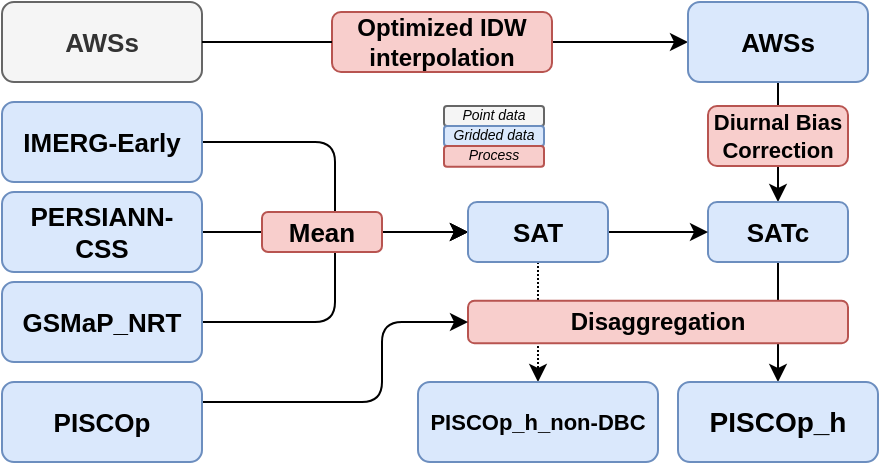 <mxfile version="15.8.8" type="github">
  <diagram id="AUPCx3ZcEh8xyHO7lobR" name="Page-1">
    <mxGraphModel dx="686" dy="261" grid="1" gridSize="10" guides="1" tooltips="1" connect="1" arrows="1" fold="1" page="1" pageScale="1" pageWidth="127" pageHeight="100" math="0" shadow="0">
      <root>
        <mxCell id="0" />
        <mxCell id="1" parent="0" />
        <mxCell id="jQmMu3PM0PKKtOCnxIjw-53" style="edgeStyle=orthogonalEdgeStyle;rounded=0;orthogonalLoop=1;jettySize=auto;html=1;entryX=0.5;entryY=0;entryDx=0;entryDy=0;fontSize=10;" parent="1" source="jQmMu3PM0PKKtOCnxIjw-14" target="jQmMu3PM0PKKtOCnxIjw-12" edge="1">
          <mxGeometry relative="1" as="geometry" />
        </mxCell>
        <mxCell id="jQmMu3PM0PKKtOCnxIjw-52" style="edgeStyle=orthogonalEdgeStyle;rounded=0;orthogonalLoop=1;jettySize=auto;html=1;entryX=0.5;entryY=0;entryDx=0;entryDy=0;fontSize=10;dashed=1;dashPattern=1 1;" parent="1" source="jQmMu3PM0PKKtOCnxIjw-43" target="jQmMu3PM0PKKtOCnxIjw-51" edge="1">
          <mxGeometry relative="1" as="geometry" />
        </mxCell>
        <mxCell id="jQmMu3PM0PKKtOCnxIjw-47" style="edgeStyle=orthogonalEdgeStyle;rounded=1;orthogonalLoop=1;jettySize=auto;html=1;entryX=0;entryY=0.5;entryDx=0;entryDy=0;fontSize=10;" parent="1" source="mQk6gLys1sN5pBC-nITf-14" target="jQmMu3PM0PKKtOCnxIjw-43" edge="1">
          <mxGeometry relative="1" as="geometry" />
        </mxCell>
        <mxCell id="mQk6gLys1sN5pBC-nITf-14" value="IMERG-Early" style="rounded=1;whiteSpace=wrap;html=1;fillColor=#dae8fc;strokeColor=#6c8ebf;fontStyle=1;fontSize=13;" parent="1" vertex="1">
          <mxGeometry x="170" y="285" width="100" height="40" as="geometry" />
        </mxCell>
        <mxCell id="jQmMu3PM0PKKtOCnxIjw-49" style="edgeStyle=orthogonalEdgeStyle;rounded=0;orthogonalLoop=1;jettySize=auto;html=1;entryX=0;entryY=0.5;entryDx=0;entryDy=0;fontSize=10;" parent="1" source="mQk6gLys1sN5pBC-nITf-15" target="jQmMu3PM0PKKtOCnxIjw-43" edge="1">
          <mxGeometry relative="1" as="geometry" />
        </mxCell>
        <mxCell id="mQk6gLys1sN5pBC-nITf-15" value="PERSIANN-CSS" style="rounded=1;whiteSpace=wrap;html=1;fillColor=#dae8fc;strokeColor=#6c8ebf;fontStyle=1;fontSize=13;" parent="1" vertex="1">
          <mxGeometry x="170" y="330" width="100" height="40" as="geometry" />
        </mxCell>
        <mxCell id="jQmMu3PM0PKKtOCnxIjw-62" style="edgeStyle=orthogonalEdgeStyle;rounded=1;orthogonalLoop=1;jettySize=auto;html=1;entryX=0;entryY=0.5;entryDx=0;entryDy=0;fontSize=11;" parent="1" source="mQk6gLys1sN5pBC-nITf-16" target="jQmMu3PM0PKKtOCnxIjw-43" edge="1">
          <mxGeometry relative="1" as="geometry" />
        </mxCell>
        <mxCell id="mQk6gLys1sN5pBC-nITf-16" value="&lt;span&gt;GSMaP_NRT&lt;/span&gt;" style="rounded=1;whiteSpace=wrap;html=1;fillColor=#dae8fc;strokeColor=#6c8ebf;fontStyle=1;fontSize=13;" parent="1" vertex="1">
          <mxGeometry x="170" y="375" width="100" height="40" as="geometry" />
        </mxCell>
        <mxCell id="mQk6gLys1sN5pBC-nITf-51" style="edgeStyle=orthogonalEdgeStyle;rounded=0;orthogonalLoop=1;jettySize=auto;html=1;entryX=0;entryY=0.5;entryDx=0;entryDy=0;fontSize=11;startArrow=none;" parent="1" source="mQk6gLys1sN5pBC-nITf-30" target="mQk6gLys1sN5pBC-nITf-31" edge="1">
          <mxGeometry relative="1" as="geometry" />
        </mxCell>
        <mxCell id="mQk6gLys1sN5pBC-nITf-29" value="AWSs" style="rounded=1;whiteSpace=wrap;html=1;fillColor=#f5f5f5;fontColor=#333333;strokeColor=#666666;fontStyle=1;fontSize=13;" parent="1" vertex="1">
          <mxGeometry x="170" y="235" width="100" height="40" as="geometry" />
        </mxCell>
        <mxCell id="jQmMu3PM0PKKtOCnxIjw-29" style="edgeStyle=orthogonalEdgeStyle;rounded=0;orthogonalLoop=1;jettySize=auto;html=1;fontSize=10;" parent="1" source="mQk6gLys1sN5pBC-nITf-31" target="jQmMu3PM0PKKtOCnxIjw-14" edge="1">
          <mxGeometry relative="1" as="geometry" />
        </mxCell>
        <mxCell id="mQk6gLys1sN5pBC-nITf-31" value="AWSs" style="rounded=1;whiteSpace=wrap;html=1;fillColor=#dae8fc;strokeColor=#6c8ebf;fontStyle=1;fontSize=13;" parent="1" vertex="1">
          <mxGeometry x="513" y="235" width="90" height="40" as="geometry" />
        </mxCell>
        <mxCell id="mQk6gLys1sN5pBC-nITf-39" value="Disaggregation" style="text;html=1;align=center;verticalAlign=middle;whiteSpace=wrap;rounded=1;fillColor=#f8cecc;strokeColor=#b85450;fontStyle=1;fontSize=12;" parent="1" vertex="1">
          <mxGeometry x="403" y="384.38" width="190" height="21.25" as="geometry" />
        </mxCell>
        <mxCell id="mQk6gLys1sN5pBC-nITf-30" value="Optimized IDW&lt;br style=&quot;font-size: 12px;&quot;&gt;interpolation" style="text;html=1;align=center;verticalAlign=middle;whiteSpace=wrap;rounded=1;fillColor=#f8cecc;strokeColor=#b85450;fontStyle=1;fontSize=12;" parent="1" vertex="1">
          <mxGeometry x="335" y="240" width="110" height="30" as="geometry" />
        </mxCell>
        <mxCell id="jQmMu3PM0PKKtOCnxIjw-8" value="" style="edgeStyle=orthogonalEdgeStyle;rounded=0;orthogonalLoop=1;jettySize=auto;html=1;entryX=0;entryY=0.5;entryDx=0;entryDy=0;fontSize=11;endArrow=none;" parent="1" source="mQk6gLys1sN5pBC-nITf-29" target="mQk6gLys1sN5pBC-nITf-30" edge="1">
          <mxGeometry relative="1" as="geometry">
            <mxPoint x="270" y="255" as="sourcePoint" />
            <mxPoint x="490" y="255" as="targetPoint" />
          </mxGeometry>
        </mxCell>
        <mxCell id="jQmMu3PM0PKKtOCnxIjw-12" value="&lt;font style=&quot;font-size: 14px;&quot;&gt;PISCOp_h&lt;/font&gt;" style="rounded=1;whiteSpace=wrap;html=1;fillColor=#dae8fc;strokeColor=#6c8ebf;fontStyle=1;fontSize=14;" parent="1" vertex="1">
          <mxGeometry x="508" y="425" width="100" height="40" as="geometry" />
        </mxCell>
        <mxCell id="jQmMu3PM0PKKtOCnxIjw-39" style="edgeStyle=orthogonalEdgeStyle;rounded=1;orthogonalLoop=1;jettySize=auto;html=1;entryX=0;entryY=0.5;entryDx=0;entryDy=0;fontSize=10;" parent="1" source="jQmMu3PM0PKKtOCnxIjw-13" target="mQk6gLys1sN5pBC-nITf-39" edge="1">
          <mxGeometry relative="1" as="geometry">
            <Array as="points">
              <mxPoint x="360" y="435" />
              <mxPoint x="360" y="395" />
            </Array>
          </mxGeometry>
        </mxCell>
        <mxCell id="jQmMu3PM0PKKtOCnxIjw-13" value="PISCOp" style="rounded=1;whiteSpace=wrap;html=1;fillColor=#dae8fc;strokeColor=#6c8ebf;fontStyle=1;fontSize=13;" parent="1" vertex="1">
          <mxGeometry x="170" y="425" width="100" height="40" as="geometry" />
        </mxCell>
        <mxCell id="jQmMu3PM0PKKtOCnxIjw-14" value="SATc" style="rounded=1;whiteSpace=wrap;html=1;fillColor=#dae8fc;strokeColor=#6c8ebf;fontStyle=1;fontSize=13;" parent="1" vertex="1">
          <mxGeometry x="523" y="335" width="70" height="30" as="geometry" />
        </mxCell>
        <mxCell id="mQk6gLys1sN5pBC-nITf-37" value="Diurnal Bias Correction" style="text;html=1;align=center;verticalAlign=middle;whiteSpace=wrap;rounded=1;fillColor=#f8cecc;strokeColor=#b85450;fontStyle=1;fontSize=11;" parent="1" vertex="1">
          <mxGeometry x="523" y="287" width="70" height="30" as="geometry" />
        </mxCell>
        <mxCell id="jQmMu3PM0PKKtOCnxIjw-63" style="edgeStyle=orthogonalEdgeStyle;rounded=1;orthogonalLoop=1;jettySize=auto;html=1;entryX=0;entryY=0.5;entryDx=0;entryDy=0;fontSize=11;" parent="1" source="jQmMu3PM0PKKtOCnxIjw-43" target="jQmMu3PM0PKKtOCnxIjw-14" edge="1">
          <mxGeometry relative="1" as="geometry" />
        </mxCell>
        <mxCell id="jQmMu3PM0PKKtOCnxIjw-43" value="SAT" style="rounded=1;whiteSpace=wrap;html=1;fillColor=#dae8fc;strokeColor=#6c8ebf;fontStyle=1;fontSize=13;" parent="1" vertex="1">
          <mxGeometry x="403" y="335" width="70" height="30" as="geometry" />
        </mxCell>
        <mxCell id="jQmMu3PM0PKKtOCnxIjw-51" value="PISCOp_h_non-DBC" style="rounded=1;whiteSpace=wrap;html=1;fillColor=#dae8fc;strokeColor=#6c8ebf;fontStyle=1;fontSize=11;" parent="1" vertex="1">
          <mxGeometry x="378" y="425" width="120" height="40" as="geometry" />
        </mxCell>
        <mxCell id="mQk6gLys1sN5pBC-nITf-21" value="Mean" style="text;html=1;align=center;verticalAlign=middle;whiteSpace=wrap;rounded=1;fillColor=#f8cecc;strokeColor=#b85450;fontStyle=1;fontSize=13;" parent="1" vertex="1">
          <mxGeometry x="300" y="340" width="60" height="20" as="geometry" />
        </mxCell>
        <mxCell id="jQmMu3PM0PKKtOCnxIjw-59" value="" style="group;fontSize=7;" parent="1" vertex="1" connectable="0">
          <mxGeometry x="391" y="287" width="100" height="30.41" as="geometry" />
        </mxCell>
        <mxCell id="mQk6gLys1sN5pBC-nITf-45" value="Point data" style="rounded=1;whiteSpace=wrap;html=1;fontSize=7;fillColor=#f5f5f5;strokeColor=#666666;fontStyle=2;fontColor=#030303;" parent="jQmMu3PM0PKKtOCnxIjw-59" vertex="1">
          <mxGeometry width="50" height="10" as="geometry" />
        </mxCell>
        <mxCell id="mQk6gLys1sN5pBC-nITf-46" value="Gridded data" style="rounded=1;whiteSpace=wrap;html=1;fontSize=7;fillColor=#dae8fc;strokeColor=#6c8ebf;fontStyle=2;fontColor=#030303;" parent="jQmMu3PM0PKKtOCnxIjw-59" vertex="1">
          <mxGeometry y="10" width="50" height="10" as="geometry" />
        </mxCell>
        <mxCell id="mQk6gLys1sN5pBC-nITf-47" value="Process" style="rounded=1;whiteSpace=wrap;html=1;fontSize=7;fillColor=#f8cecc;strokeColor=#b85450;fontStyle=2;" parent="jQmMu3PM0PKKtOCnxIjw-59" vertex="1">
          <mxGeometry y="20" width="50" height="10.41" as="geometry" />
        </mxCell>
      </root>
    </mxGraphModel>
  </diagram>
</mxfile>
